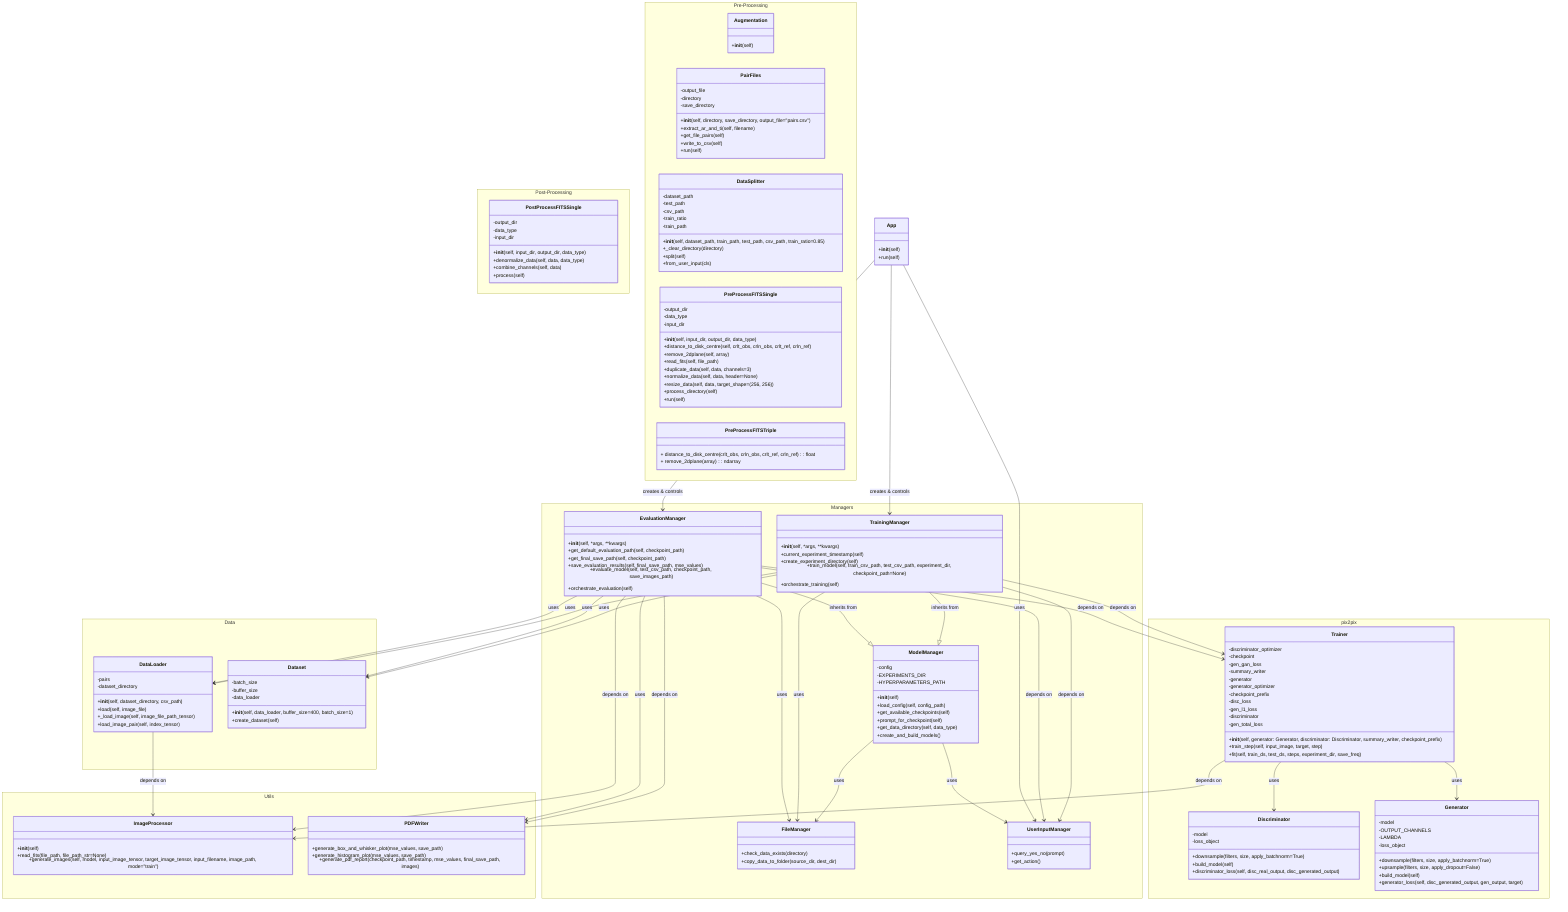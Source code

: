 classDiagram
    namespace Post-Processing {
        class PostProcessFITSSingle {
            -output_dir
            -data_type
            -input_dir
            +__init__(self, input_dir, output_dir, data_type)
            +denormalize_data(self, data, data_type)
            +combine_channels(self, data)
            +process(self)
        }
    }

    namespace Pre-Processing {
        class Augmentation {
            +__init__(self)
        }
        
        class PairFiles {
            -output_file
            -directory
            -save_directory
            +__init__(self, directory, save_directory, output_file="pairs.csv")
            +extract_ar_and_ti(self, filename)
            +get_file_pairs(self)
            +write_to_csv(self)
            +run(self)
        }
        
        class DataSplitter {
            -dataset_path
            -test_path
            -csv_path
            -train_ratio
            -train_path
            +__init__(self, dataset_path, train_path, test_path, csv_path, train_ratio=0.85)
            +_clear_directory(directory)
            +split(self)
            +from_user_input(cls)
        }

        class PreProcessFITSSingle {
            -output_dir
            -data_type
            -input_dir
            +__init__(self, input_dir, output_dir, data_type)
            +distance_to_disk_centre(self, crlt_obs, crln_obs, crlt_ref, crln_ref)
            +remove_2dplane(self, array)
            +read_fits(self, file_path)
            +duplicate_data(self, data, channels=3)
            +normalize_data(self, data, header=None)
            +resize_data(self, data, target_shape=(256, 256))
            +process_directory(self)
            +run(self)
        }

        class PreProcessFITSTriple {
            + distance_to_disk_centre(crlt_obs, crln_obs, crlt_ref, crln_ref) : float
            + remove_2dplane(array) : ndarray
        }
    }
    
    class App {
        +__init__(self)
        +run(self)
    }

    namespace Data {
        class DataLoader {
            -pairs
            -dataset_directory
            +__init__(self, dataset_directory, csv_path)
            +load(self, image_file)
            +_load_image(self, image_file_path_tensor)
            +load_image_pair(self, index_tensor)
        }
        
        class Dataset {
            -batch_size
            -buffer_size
            -data_loader
            +__init__(self, data_loader, buffer_size=400, batch_size=1)
            +create_dataset(self)
        }
    }

    namespace Managers {
        class ModelManager {
            -config
            -EXPERIMENTS_DIR
            -HYPERPARAMETERS_PATH
            +__init__(self)
            +load_config(self, config_path)
            +get_available_checkpoints(self)
            +prompt_for_checkpoint(self)
            +get_data_directory(self, data_type)
            +create_and_build_models()
        }

        class TrainingManager {
            +__init__(self, *args, **kwargs)
            +current_experiment_timestamp(self)
            +create_experiment_directory(self)
            +train_model(self, train_csv_path, test_csv_path, experiment_dir, checkpoint_path=None)
            +orchestrate_training(self)
        }

        class EvaluationManager {
            +__init__(self, *args, **kwargs)
            +get_default_evaluation_path(self, checkpoint_path)
            +get_final_save_path(self, checkpoint_path)
            +save_evaluation_results(self, final_save_path, mse_values)
            +evaluate_model(self, test_csv_path, checkpoint_path, save_images_path)
            +orchestrate_evaluation(self)
        }
        
        class FileManager {
            +check_data_exists(directory)
            +copy_data_to_folder(source_dir, dest_dir)
        }
        
        class UserInputManager {
            +query_yes_no(prompt)
            +get_action()
        }
    }

    namespace pix2pix {
        class Trainer {
            -discriminator_optimizer
            -checkpoint
            -gen_gan_loss
            -summary_writer
            -generator
            -generator_optimizer
            -checkpoint_prefix
            -disc_loss
            -gen_l1_loss
            -discriminator
            -gen_total_loss
            +__init__(self, generator: Generator, discriminator: Discriminator, summary_writer, checkpoint_prefix)
            +train_step(self, input_image, target, step)
            +fit(self, train_ds, test_ds, steps, experiment_dir, save_freq)
        }

        class Discriminator {
            -model
            -loss_object
            +downsample(filters, size, apply_batchnorm=True)
            +build_model(self)
            +discriminator_loss(self, disc_real_output, disc_generated_output)
        }
        
        class Generator {
            -model
            -OUTPUT_CHANNELS
            -LAMBDA
            -loss_object
            +downsample(filters, size, apply_batchnorm=True)
            +upsample(filters, size, apply_dropout=False)
            +build_model(self)
            +generator_loss(self, disc_generated_output, gen_output, target)
        }
    }

    namespace Utils {
        class ImageProcessor {
            +__init__(self)
            +read_fits(file_path, file_path_str=None)
            +generate_images(self, model, input_image_tensor, target_image_tensor, input_filename, image_path, mode="train")
        }
        
        class PDFWriter {
            +generate_box_and_whisker_plot(mse_values, save_path)
            +generate_histogram_plot(mse_values, save_path)
            +generate_pdf_report(checkpoint_path, timestamp, mse_values, final_save_path, images)
        }
    }


    App --> TrainingManager : creates & controls
    App --> EvaluationManager : creates & controls

    TrainingManager --> Dataset : uses
    EvaluationManager --> Dataset : uses

    DataLoader --> ImageProcessor : depends on
    TrainingManager --> DataLoader : uses
    EvaluationManager --> DataLoader : uses

    ModelManager --> FileManager : uses
    TrainingManager --> FileManager : uses
    EvaluationManager --> FileManager : uses

    TrainingManager --|> ModelManager : inherits from
    EvaluationManager --|> ModelManager : inherits from

    TrainingManager --> Trainer : depends on
    TrainingManager --> UserInputManager : depends on

    EvaluationManager --> Trainer : depends on
    EvaluationManager --> PDFWriter : depends on
    EvaluationManager --> ImageProcessor : depends on
    EvaluationManager --> UserInputManager : depends on

    App --> UserInputManager : uses
    ModelManager --> UserInputManager : uses

    Trainer --> Discriminator : uses
    Trainer --> Generator : uses
    Trainer --> ImageProcessor : depends on

    EvaluationManager --> PDFWriter : uses